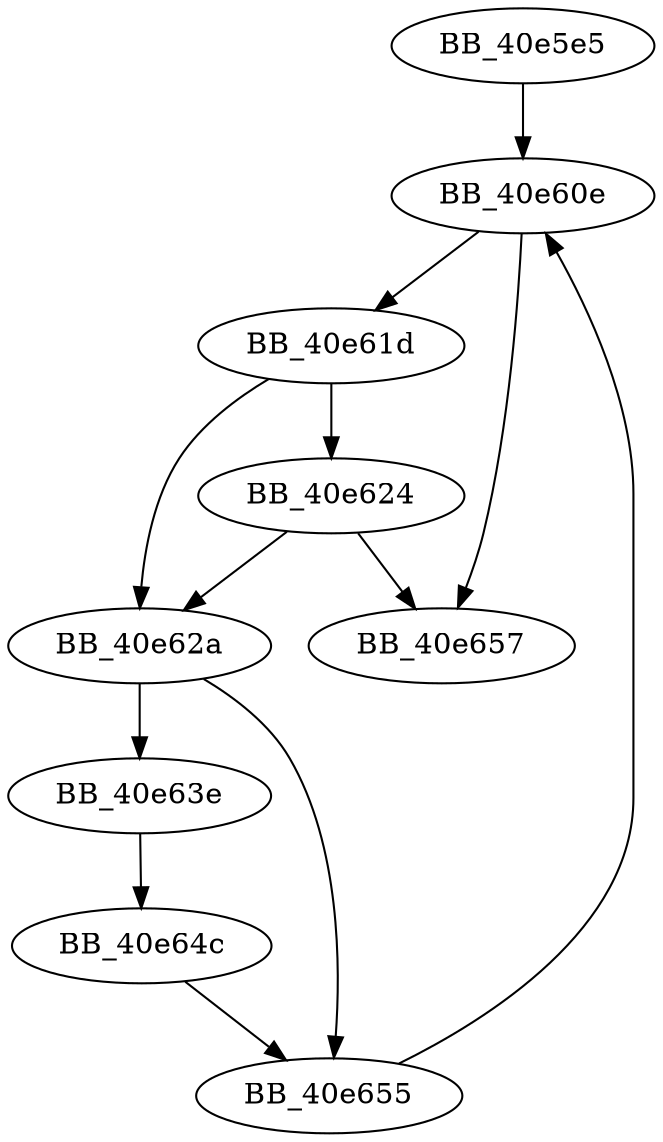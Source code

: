 DiGraph __local_unwind2{
BB_40e5e5->BB_40e60e
BB_40e60e->BB_40e61d
BB_40e60e->BB_40e657
BB_40e61d->BB_40e624
BB_40e61d->BB_40e62a
BB_40e624->BB_40e62a
BB_40e624->BB_40e657
BB_40e62a->BB_40e63e
BB_40e62a->BB_40e655
BB_40e63e->BB_40e64c
BB_40e64c->BB_40e655
BB_40e655->BB_40e60e
}
